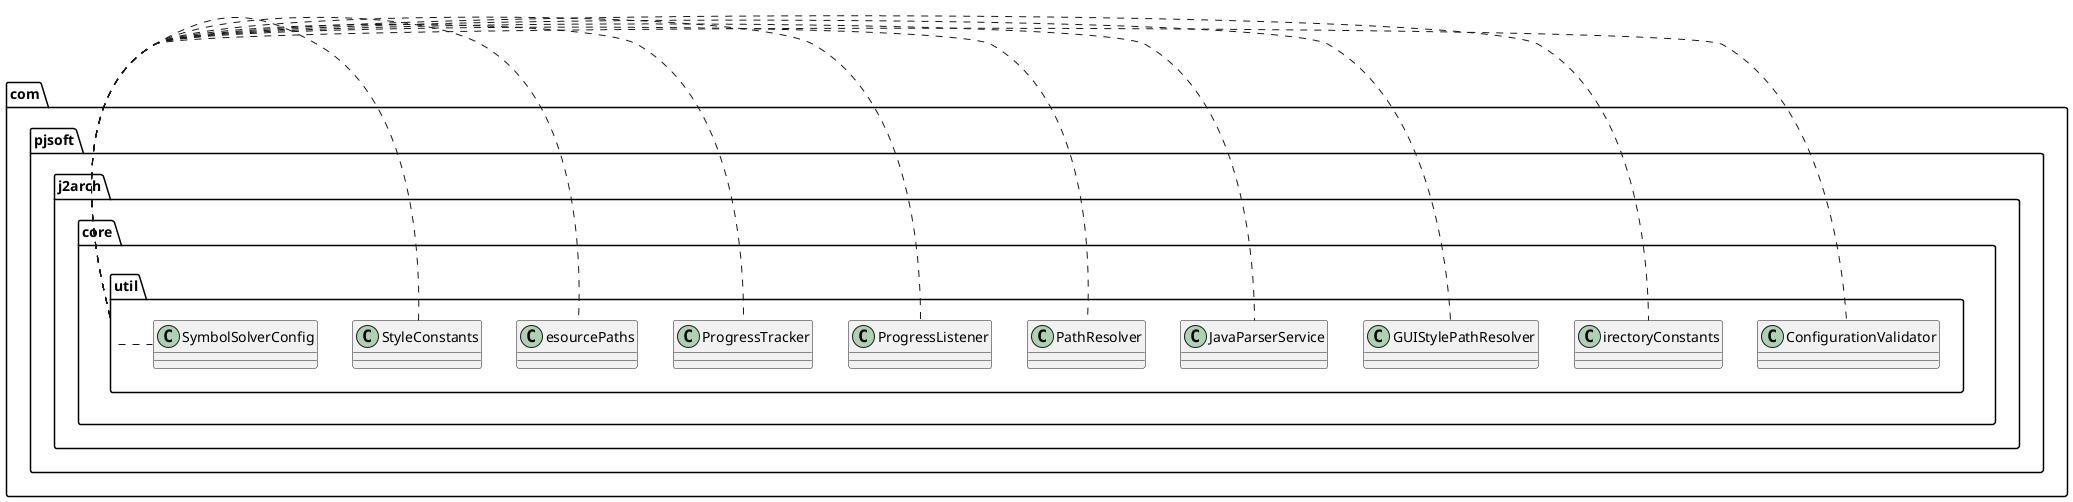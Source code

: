 @startuml
package com.pjsoft.j2arch.core.util {
    com.pjsoft.j2arch.core.util.ConfigurationValidator
    com.pjsoft.j2arch.core.util.DirectoryConstants
    com.pjsoft.j2arch.core.util.GUIStylePathResolver
    com.pjsoft.j2arch.core.util.JavaParserService
    com.pjsoft.j2arch.core.util.PathResolver
    com.pjsoft.j2arch.core.util.ProgressListener
    com.pjsoft.j2arch.core.util.ProgressTracker
    com.pjsoft.j2arch.core.util.ResourcePaths
    com.pjsoft.j2arch.core.util.StyleConstants
    com.pjsoft.j2arch.core.util.SymbolSolverConfig
}
@enduml
